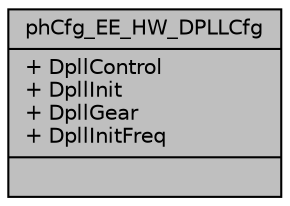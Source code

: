 digraph "phCfg_EE_HW_DPLLCfg"
{
  edge [fontname="Helvetica",fontsize="10",labelfontname="Helvetica",labelfontsize="10"];
  node [fontname="Helvetica",fontsize="10",shape=record];
  Node0 [label="{phCfg_EE_HW_DPLLCfg\n|+ DpllControl\l+ DpllInit\l+ DpllGear\l+ DpllInitFreq\l|}",height=0.2,width=0.4,color="black", fillcolor="grey75", style="filled", fontcolor="black"];
}
